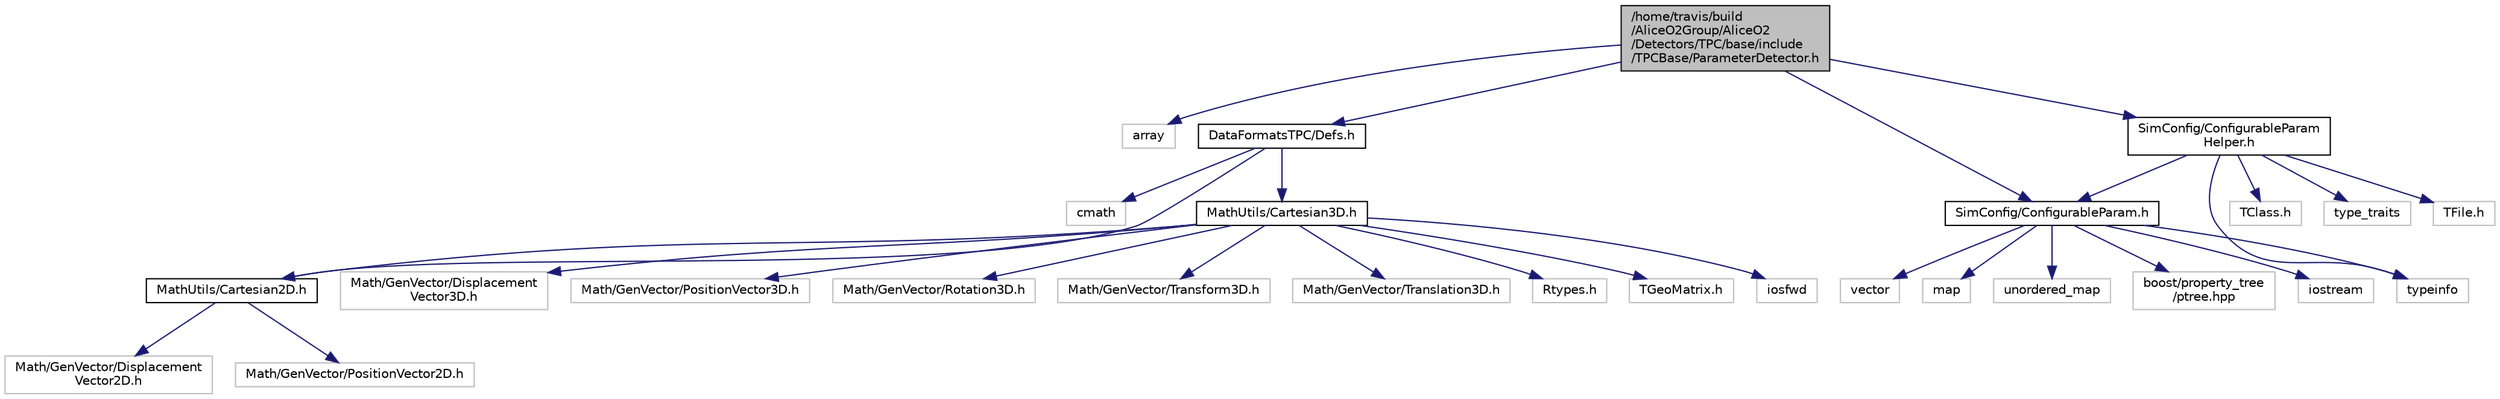 digraph "/home/travis/build/AliceO2Group/AliceO2/Detectors/TPC/base/include/TPCBase/ParameterDetector.h"
{
 // INTERACTIVE_SVG=YES
  bgcolor="transparent";
  edge [fontname="Helvetica",fontsize="10",labelfontname="Helvetica",labelfontsize="10"];
  node [fontname="Helvetica",fontsize="10",shape=record];
  Node1 [label="/home/travis/build\l/AliceO2Group/AliceO2\l/Detectors/TPC/base/include\l/TPCBase/ParameterDetector.h",height=0.2,width=0.4,color="black", fillcolor="grey75", style="filled", fontcolor="black"];
  Node1 -> Node2 [color="midnightblue",fontsize="10",style="solid",fontname="Helvetica"];
  Node2 [label="array",height=0.2,width=0.4,color="grey75"];
  Node1 -> Node3 [color="midnightblue",fontsize="10",style="solid",fontname="Helvetica"];
  Node3 [label="DataFormatsTPC/Defs.h",height=0.2,width=0.4,color="black",URL="$d1/d73/Defs_8h.html",tooltip="Common definitions for 2D coordinates. "];
  Node3 -> Node4 [color="midnightblue",fontsize="10",style="solid",fontname="Helvetica"];
  Node4 [label="cmath",height=0.2,width=0.4,color="grey75"];
  Node3 -> Node5 [color="midnightblue",fontsize="10",style="solid",fontname="Helvetica"];
  Node5 [label="MathUtils/Cartesian2D.h",height=0.2,width=0.4,color="black",URL="$d2/dd0/Cartesian2D_8h.html"];
  Node5 -> Node6 [color="midnightblue",fontsize="10",style="solid",fontname="Helvetica"];
  Node6 [label="Math/GenVector/Displacement\lVector2D.h",height=0.2,width=0.4,color="grey75"];
  Node5 -> Node7 [color="midnightblue",fontsize="10",style="solid",fontname="Helvetica"];
  Node7 [label="Math/GenVector/PositionVector2D.h",height=0.2,width=0.4,color="grey75"];
  Node3 -> Node8 [color="midnightblue",fontsize="10",style="solid",fontname="Helvetica"];
  Node8 [label="MathUtils/Cartesian3D.h",height=0.2,width=0.4,color="black",URL="$dd/d76/Cartesian3D_8h.html"];
  Node8 -> Node9 [color="midnightblue",fontsize="10",style="solid",fontname="Helvetica"];
  Node9 [label="Math/GenVector/Displacement\lVector3D.h",height=0.2,width=0.4,color="grey75"];
  Node8 -> Node10 [color="midnightblue",fontsize="10",style="solid",fontname="Helvetica"];
  Node10 [label="Math/GenVector/PositionVector3D.h",height=0.2,width=0.4,color="grey75"];
  Node8 -> Node11 [color="midnightblue",fontsize="10",style="solid",fontname="Helvetica"];
  Node11 [label="Math/GenVector/Rotation3D.h",height=0.2,width=0.4,color="grey75"];
  Node8 -> Node12 [color="midnightblue",fontsize="10",style="solid",fontname="Helvetica"];
  Node12 [label="Math/GenVector/Transform3D.h",height=0.2,width=0.4,color="grey75"];
  Node8 -> Node13 [color="midnightblue",fontsize="10",style="solid",fontname="Helvetica"];
  Node13 [label="Math/GenVector/Translation3D.h",height=0.2,width=0.4,color="grey75"];
  Node8 -> Node14 [color="midnightblue",fontsize="10",style="solid",fontname="Helvetica"];
  Node14 [label="Rtypes.h",height=0.2,width=0.4,color="grey75"];
  Node8 -> Node15 [color="midnightblue",fontsize="10",style="solid",fontname="Helvetica"];
  Node15 [label="TGeoMatrix.h",height=0.2,width=0.4,color="grey75"];
  Node8 -> Node16 [color="midnightblue",fontsize="10",style="solid",fontname="Helvetica"];
  Node16 [label="iosfwd",height=0.2,width=0.4,color="grey75"];
  Node8 -> Node5 [color="midnightblue",fontsize="10",style="solid",fontname="Helvetica"];
  Node1 -> Node17 [color="midnightblue",fontsize="10",style="solid",fontname="Helvetica"];
  Node17 [label="SimConfig/ConfigurableParam.h",height=0.2,width=0.4,color="black",URL="$db/d2c/ConfigurableParam_8h.html"];
  Node17 -> Node18 [color="midnightblue",fontsize="10",style="solid",fontname="Helvetica"];
  Node18 [label="vector",height=0.2,width=0.4,color="grey75"];
  Node17 -> Node19 [color="midnightblue",fontsize="10",style="solid",fontname="Helvetica"];
  Node19 [label="map",height=0.2,width=0.4,color="grey75"];
  Node17 -> Node20 [color="midnightblue",fontsize="10",style="solid",fontname="Helvetica"];
  Node20 [label="unordered_map",height=0.2,width=0.4,color="grey75"];
  Node17 -> Node21 [color="midnightblue",fontsize="10",style="solid",fontname="Helvetica"];
  Node21 [label="boost/property_tree\l/ptree.hpp",height=0.2,width=0.4,color="grey75"];
  Node17 -> Node22 [color="midnightblue",fontsize="10",style="solid",fontname="Helvetica"];
  Node22 [label="typeinfo",height=0.2,width=0.4,color="grey75"];
  Node17 -> Node23 [color="midnightblue",fontsize="10",style="solid",fontname="Helvetica"];
  Node23 [label="iostream",height=0.2,width=0.4,color="grey75"];
  Node1 -> Node24 [color="midnightblue",fontsize="10",style="solid",fontname="Helvetica"];
  Node24 [label="SimConfig/ConfigurableParam\lHelper.h",height=0.2,width=0.4,color="black",URL="$da/d6b/ConfigurableParamHelper_8h.html"];
  Node24 -> Node17 [color="midnightblue",fontsize="10",style="solid",fontname="Helvetica"];
  Node24 -> Node25 [color="midnightblue",fontsize="10",style="solid",fontname="Helvetica"];
  Node25 [label="TClass.h",height=0.2,width=0.4,color="grey75"];
  Node24 -> Node26 [color="midnightblue",fontsize="10",style="solid",fontname="Helvetica"];
  Node26 [label="type_traits",height=0.2,width=0.4,color="grey75"];
  Node24 -> Node22 [color="midnightblue",fontsize="10",style="solid",fontname="Helvetica"];
  Node24 -> Node27 [color="midnightblue",fontsize="10",style="solid",fontname="Helvetica"];
  Node27 [label="TFile.h",height=0.2,width=0.4,color="grey75"];
}
